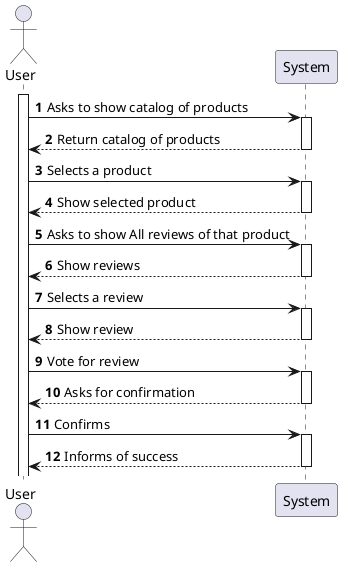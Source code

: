 @startuml
'https://plantuml.com/sequence-diagram

autoactivate on
autonumber

actor "User" as User
participant "System" as System

activate User

User -> System: Asks to show catalog of products
System --> User: Return catalog of products
User -> System: Selects a product
System --> User: Show selected product
User -> System: Asks to show All reviews of that product
System --> User: Show reviews
User -> System: Selects a review
System --> User: Show review
User -> System: Vote for review
System --> User: Asks for confirmation
User -> System: Confirms
System --> User: Informs of success



@enduml

